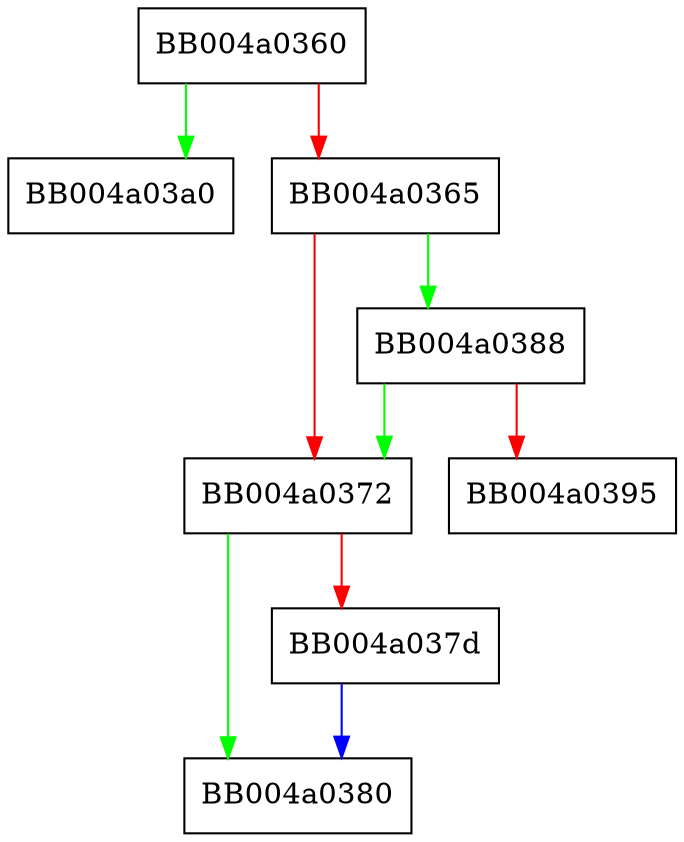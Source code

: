 digraph tls1_lookup_md {
  node [shape="box"];
  graph [splines=ortho];
  BB004a0360 -> BB004a03a0 [color="green"];
  BB004a0360 -> BB004a0365 [color="red"];
  BB004a0365 -> BB004a0388 [color="green"];
  BB004a0365 -> BB004a0372 [color="red"];
  BB004a0372 -> BB004a0380 [color="green"];
  BB004a0372 -> BB004a037d [color="red"];
  BB004a037d -> BB004a0380 [color="blue"];
  BB004a0388 -> BB004a0372 [color="green"];
  BB004a0388 -> BB004a0395 [color="red"];
}